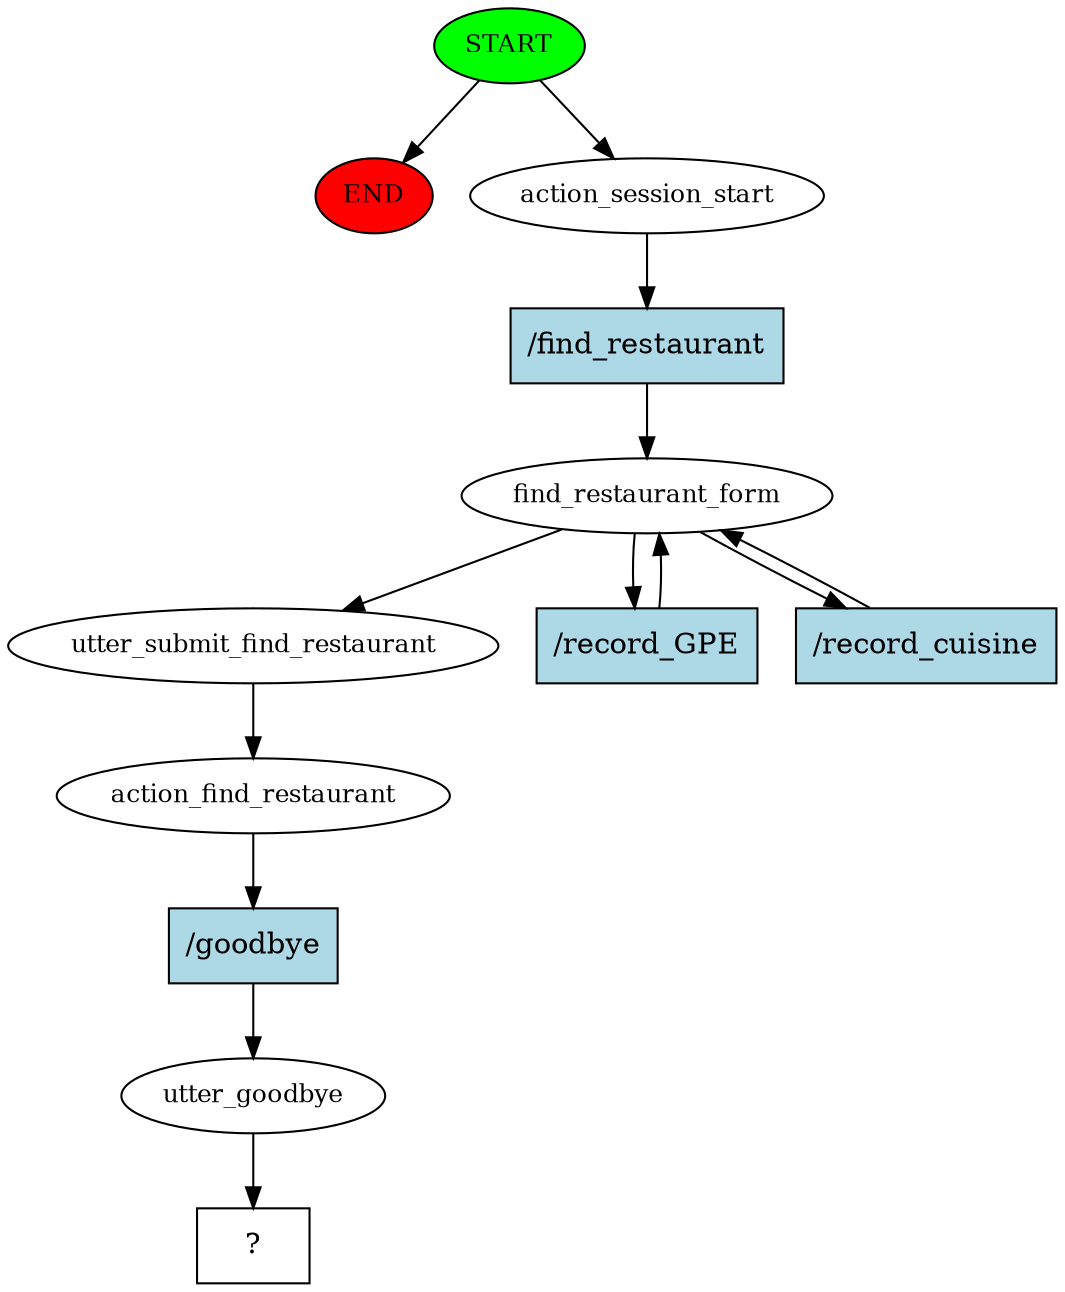 digraph  {
0 [class="start active", fillcolor=green, fontsize=12, label=START, style=filled];
"-1" [class=end, fillcolor=red, fontsize=12, label=END, style=filled];
1 [class=active, fontsize=12, label=action_session_start];
2 [class=active, fontsize=12, label=find_restaurant_form];
5 [class=active, fontsize=12, label=utter_submit_find_restaurant];
6 [class=active, fontsize=12, label=action_find_restaurant];
7 [class=active, fontsize=12, label=utter_goodbye];
8 [class="intent dashed active", label="  ?  ", shape=rect];
9 [class="intent active", fillcolor=lightblue, label="/find_restaurant", shape=rect, style=filled];
10 [class="intent active", fillcolor=lightblue, label="/record_GPE", shape=rect, style=filled];
11 [class="intent active", fillcolor=lightblue, label="/record_cuisine", shape=rect, style=filled];
12 [class="intent active", fillcolor=lightblue, label="/goodbye", shape=rect, style=filled];
0 -> "-1"  [class="", key=NONE, label=""];
0 -> 1  [class=active, key=NONE, label=""];
1 -> 9  [class=active, key=0];
2 -> 5  [class=active, key=NONE, label=""];
2 -> 10  [class=active, key=0];
2 -> 11  [class=active, key=0];
5 -> 6  [class=active, key=NONE, label=""];
6 -> 12  [class=active, key=0];
7 -> 8  [class=active, key=NONE, label=""];
9 -> 2  [class=active, key=0];
10 -> 2  [class=active, key=0];
11 -> 2  [class=active, key=0];
12 -> 7  [class=active, key=0];
}
